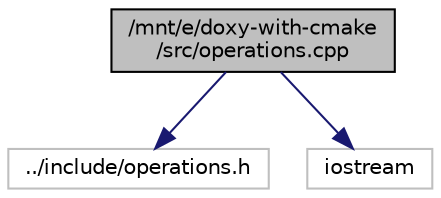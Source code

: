 digraph "/mnt/e/doxy-with-cmake/src/operations.cpp"
{
 // LATEX_PDF_SIZE
  edge [fontname="Helvetica",fontsize="10",labelfontname="Helvetica",labelfontsize="10"];
  node [fontname="Helvetica",fontsize="10",shape=record];
  Node1 [label="/mnt/e/doxy-with-cmake\l/src/operations.cpp",height=0.2,width=0.4,color="black", fillcolor="grey75", style="filled", fontcolor="black",tooltip="Documentation of basic mathematical operations."];
  Node1 -> Node2 [color="midnightblue",fontsize="10",style="solid",fontname="Helvetica"];
  Node2 [label="../include/operations.h",height=0.2,width=0.4,color="grey75", fillcolor="white", style="filled",tooltip=" "];
  Node1 -> Node3 [color="midnightblue",fontsize="10",style="solid",fontname="Helvetica"];
  Node3 [label="iostream",height=0.2,width=0.4,color="grey75", fillcolor="white", style="filled",tooltip=" "];
}
